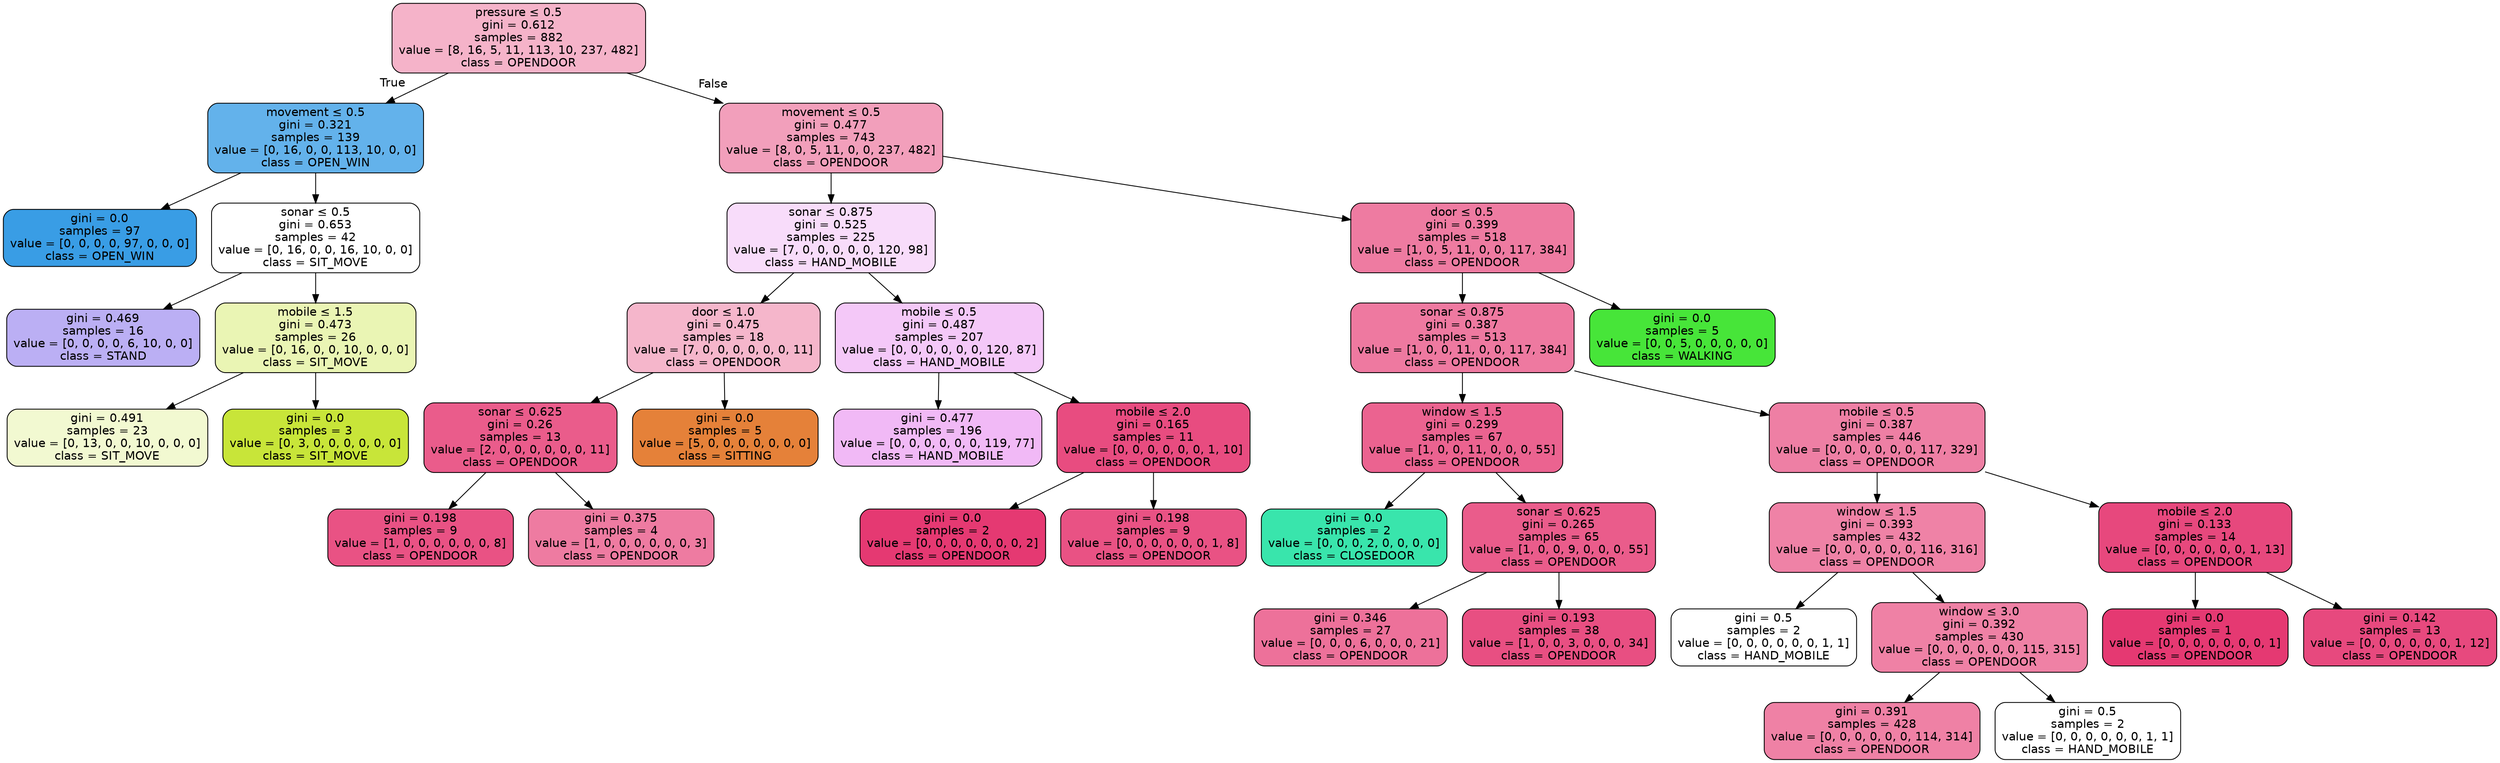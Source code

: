digraph Tree {
node [shape=box, style="filled, rounded", color="black", fontname=helvetica] ;
edge [fontname=helvetica] ;
0 [label=<pressure &le; 0.5<br/>gini = 0.612<br/>samples = 882<br/>value = [8, 16, 5, 11, 113, 10, 237, 482]<br/>class = OPENDOOR>, fillcolor="#e5397261"] ;
1 [label=<movement &le; 0.5<br/>gini = 0.321<br/>samples = 139<br/>value = [0, 16, 0, 0, 113, 10, 0, 0]<br/>class = OPEN_WIN>, fillcolor="#399de5c9"] ;
0 -> 1 [labeldistance=2.5, labelangle=45, headlabel="True"] ;
2 [label=<gini = 0.0<br/>samples = 97<br/>value = [0, 0, 0, 0, 97, 0, 0, 0]<br/>class = OPEN_WIN>, fillcolor="#399de5ff"] ;
1 -> 2 ;
3 [label=<sonar &le; 0.5<br/>gini = 0.653<br/>samples = 42<br/>value = [0, 16, 0, 0, 16, 10, 0, 0]<br/>class = SIT_MOVE>, fillcolor="#c8e53900"] ;
1 -> 3 ;
4 [label=<gini = 0.469<br/>samples = 16<br/>value = [0, 0, 0, 0, 6, 10, 0, 0]<br/>class = STAND>, fillcolor="#5639e566"] ;
3 -> 4 ;
5 [label=<mobile &le; 1.5<br/>gini = 0.473<br/>samples = 26<br/>value = [0, 16, 0, 0, 10, 0, 0, 0]<br/>class = SIT_MOVE>, fillcolor="#c8e53960"] ;
3 -> 5 ;
6 [label=<gini = 0.491<br/>samples = 23<br/>value = [0, 13, 0, 0, 10, 0, 0, 0]<br/>class = SIT_MOVE>, fillcolor="#c8e5393b"] ;
5 -> 6 ;
7 [label=<gini = 0.0<br/>samples = 3<br/>value = [0, 3, 0, 0, 0, 0, 0, 0]<br/>class = SIT_MOVE>, fillcolor="#c8e539ff"] ;
5 -> 7 ;
8 [label=<movement &le; 0.5<br/>gini = 0.477<br/>samples = 743<br/>value = [8, 0, 5, 11, 0, 0, 237, 482]<br/>class = OPENDOOR>, fillcolor="#e539727b"] ;
0 -> 8 [labeldistance=2.5, labelangle=-45, headlabel="False"] ;
9 [label=<sonar &le; 0.875<br/>gini = 0.525<br/>samples = 225<br/>value = [7, 0, 0, 0, 0, 0, 120, 98]<br/>class = HAND_MOBILE>, fillcolor="#d739e52c"] ;
8 -> 9 ;
10 [label=<door &le; 1.0<br/>gini = 0.475<br/>samples = 18<br/>value = [7, 0, 0, 0, 0, 0, 0, 11]<br/>class = OPENDOOR>, fillcolor="#e539725d"] ;
9 -> 10 ;
11 [label=<sonar &le; 0.625<br/>gini = 0.26<br/>samples = 13<br/>value = [2, 0, 0, 0, 0, 0, 0, 11]<br/>class = OPENDOOR>, fillcolor="#e53972d1"] ;
10 -> 11 ;
12 [label=<gini = 0.198<br/>samples = 9<br/>value = [1, 0, 0, 0, 0, 0, 0, 8]<br/>class = OPENDOOR>, fillcolor="#e53972df"] ;
11 -> 12 ;
13 [label=<gini = 0.375<br/>samples = 4<br/>value = [1, 0, 0, 0, 0, 0, 0, 3]<br/>class = OPENDOOR>, fillcolor="#e53972aa"] ;
11 -> 13 ;
14 [label=<gini = 0.0<br/>samples = 5<br/>value = [5, 0, 0, 0, 0, 0, 0, 0]<br/>class = SITTING>, fillcolor="#e58139ff"] ;
10 -> 14 ;
15 [label=<mobile &le; 0.5<br/>gini = 0.487<br/>samples = 207<br/>value = [0, 0, 0, 0, 0, 0, 120, 87]<br/>class = HAND_MOBILE>, fillcolor="#d739e546"] ;
9 -> 15 ;
16 [label=<gini = 0.477<br/>samples = 196<br/>value = [0, 0, 0, 0, 0, 0, 119, 77]<br/>class = HAND_MOBILE>, fillcolor="#d739e55a"] ;
15 -> 16 ;
17 [label=<mobile &le; 2.0<br/>gini = 0.165<br/>samples = 11<br/>value = [0, 0, 0, 0, 0, 0, 1, 10]<br/>class = OPENDOOR>, fillcolor="#e53972e6"] ;
15 -> 17 ;
18 [label=<gini = 0.0<br/>samples = 2<br/>value = [0, 0, 0, 0, 0, 0, 0, 2]<br/>class = OPENDOOR>, fillcolor="#e53972ff"] ;
17 -> 18 ;
19 [label=<gini = 0.198<br/>samples = 9<br/>value = [0, 0, 0, 0, 0, 0, 1, 8]<br/>class = OPENDOOR>, fillcolor="#e53972df"] ;
17 -> 19 ;
20 [label=<door &le; 0.5<br/>gini = 0.399<br/>samples = 518<br/>value = [1, 0, 5, 11, 0, 0, 117, 384]<br/>class = OPENDOOR>, fillcolor="#e53972aa"] ;
8 -> 20 ;
21 [label=<sonar &le; 0.875<br/>gini = 0.387<br/>samples = 513<br/>value = [1, 0, 0, 11, 0, 0, 117, 384]<br/>class = OPENDOOR>, fillcolor="#e53972ac"] ;
20 -> 21 ;
22 [label=<window &le; 1.5<br/>gini = 0.299<br/>samples = 67<br/>value = [1, 0, 0, 11, 0, 0, 0, 55]<br/>class = OPENDOOR>, fillcolor="#e53972c8"] ;
21 -> 22 ;
23 [label=<gini = 0.0<br/>samples = 2<br/>value = [0, 0, 0, 2, 0, 0, 0, 0]<br/>class = CLOSEDOOR>, fillcolor="#39e5acff"] ;
22 -> 23 ;
24 [label=<sonar &le; 0.625<br/>gini = 0.265<br/>samples = 65<br/>value = [1, 0, 0, 9, 0, 0, 0, 55]<br/>class = OPENDOOR>, fillcolor="#e53972d1"] ;
22 -> 24 ;
25 [label=<gini = 0.346<br/>samples = 27<br/>value = [0, 0, 0, 6, 0, 0, 0, 21]<br/>class = OPENDOOR>, fillcolor="#e53972b6"] ;
24 -> 25 ;
26 [label=<gini = 0.193<br/>samples = 38<br/>value = [1, 0, 0, 3, 0, 0, 0, 34]<br/>class = OPENDOOR>, fillcolor="#e53972e2"] ;
24 -> 26 ;
27 [label=<mobile &le; 0.5<br/>gini = 0.387<br/>samples = 446<br/>value = [0, 0, 0, 0, 0, 0, 117, 329]<br/>class = OPENDOOR>, fillcolor="#e53972a4"] ;
21 -> 27 ;
28 [label=<window &le; 1.5<br/>gini = 0.393<br/>samples = 432<br/>value = [0, 0, 0, 0, 0, 0, 116, 316]<br/>class = OPENDOOR>, fillcolor="#e53972a1"] ;
27 -> 28 ;
29 [label=<gini = 0.5<br/>samples = 2<br/>value = [0, 0, 0, 0, 0, 0, 1, 1]<br/>class = HAND_MOBILE>, fillcolor="#d739e500"] ;
28 -> 29 ;
30 [label=<window &le; 3.0<br/>gini = 0.392<br/>samples = 430<br/>value = [0, 0, 0, 0, 0, 0, 115, 315]<br/>class = OPENDOOR>, fillcolor="#e53972a2"] ;
28 -> 30 ;
31 [label=<gini = 0.391<br/>samples = 428<br/>value = [0, 0, 0, 0, 0, 0, 114, 314]<br/>class = OPENDOOR>, fillcolor="#e53972a2"] ;
30 -> 31 ;
32 [label=<gini = 0.5<br/>samples = 2<br/>value = [0, 0, 0, 0, 0, 0, 1, 1]<br/>class = HAND_MOBILE>, fillcolor="#d739e500"] ;
30 -> 32 ;
33 [label=<mobile &le; 2.0<br/>gini = 0.133<br/>samples = 14<br/>value = [0, 0, 0, 0, 0, 0, 1, 13]<br/>class = OPENDOOR>, fillcolor="#e53972eb"] ;
27 -> 33 ;
34 [label=<gini = 0.0<br/>samples = 1<br/>value = [0, 0, 0, 0, 0, 0, 0, 1]<br/>class = OPENDOOR>, fillcolor="#e53972ff"] ;
33 -> 34 ;
35 [label=<gini = 0.142<br/>samples = 13<br/>value = [0, 0, 0, 0, 0, 0, 1, 12]<br/>class = OPENDOOR>, fillcolor="#e53972ea"] ;
33 -> 35 ;
36 [label=<gini = 0.0<br/>samples = 5<br/>value = [0, 0, 5, 0, 0, 0, 0, 0]<br/>class = WALKING>, fillcolor="#47e539ff"] ;
20 -> 36 ;
}
